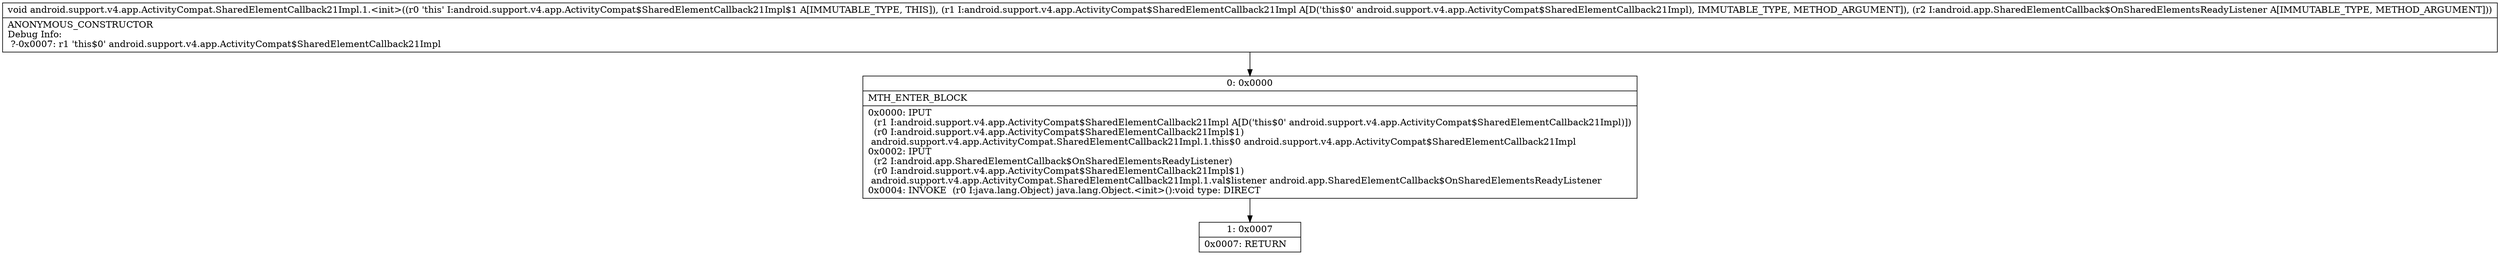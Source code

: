 digraph "CFG forandroid.support.v4.app.ActivityCompat.SharedElementCallback21Impl.1.\<init\>(Landroid\/support\/v4\/app\/ActivityCompat$SharedElementCallback21Impl;Landroid\/app\/SharedElementCallback$OnSharedElementsReadyListener;)V" {
Node_0 [shape=record,label="{0\:\ 0x0000|MTH_ENTER_BLOCK\l|0x0000: IPUT  \l  (r1 I:android.support.v4.app.ActivityCompat$SharedElementCallback21Impl A[D('this$0' android.support.v4.app.ActivityCompat$SharedElementCallback21Impl)])\l  (r0 I:android.support.v4.app.ActivityCompat$SharedElementCallback21Impl$1)\l android.support.v4.app.ActivityCompat.SharedElementCallback21Impl.1.this$0 android.support.v4.app.ActivityCompat$SharedElementCallback21Impl \l0x0002: IPUT  \l  (r2 I:android.app.SharedElementCallback$OnSharedElementsReadyListener)\l  (r0 I:android.support.v4.app.ActivityCompat$SharedElementCallback21Impl$1)\l android.support.v4.app.ActivityCompat.SharedElementCallback21Impl.1.val$listener android.app.SharedElementCallback$OnSharedElementsReadyListener \l0x0004: INVOKE  (r0 I:java.lang.Object) java.lang.Object.\<init\>():void type: DIRECT \l}"];
Node_1 [shape=record,label="{1\:\ 0x0007|0x0007: RETURN   \l}"];
MethodNode[shape=record,label="{void android.support.v4.app.ActivityCompat.SharedElementCallback21Impl.1.\<init\>((r0 'this' I:android.support.v4.app.ActivityCompat$SharedElementCallback21Impl$1 A[IMMUTABLE_TYPE, THIS]), (r1 I:android.support.v4.app.ActivityCompat$SharedElementCallback21Impl A[D('this$0' android.support.v4.app.ActivityCompat$SharedElementCallback21Impl), IMMUTABLE_TYPE, METHOD_ARGUMENT]), (r2 I:android.app.SharedElementCallback$OnSharedElementsReadyListener A[IMMUTABLE_TYPE, METHOD_ARGUMENT]))  | ANONYMOUS_CONSTRUCTOR\lDebug Info:\l  ?\-0x0007: r1 'this$0' android.support.v4.app.ActivityCompat$SharedElementCallback21Impl\l}"];
MethodNode -> Node_0;
Node_0 -> Node_1;
}

